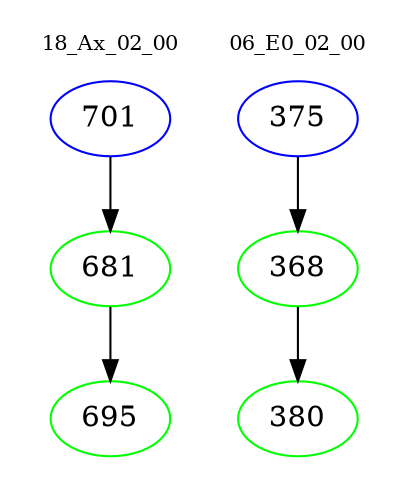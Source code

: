 digraph{
subgraph cluster_0 {
color = white
label = "18_Ax_02_00";
fontsize=10;
T0_701 [label="701", color="blue"]
T0_701 -> T0_681 [color="black"]
T0_681 [label="681", color="green"]
T0_681 -> T0_695 [color="black"]
T0_695 [label="695", color="green"]
}
subgraph cluster_1 {
color = white
label = "06_E0_02_00";
fontsize=10;
T1_375 [label="375", color="blue"]
T1_375 -> T1_368 [color="black"]
T1_368 [label="368", color="green"]
T1_368 -> T1_380 [color="black"]
T1_380 [label="380", color="green"]
}
}
